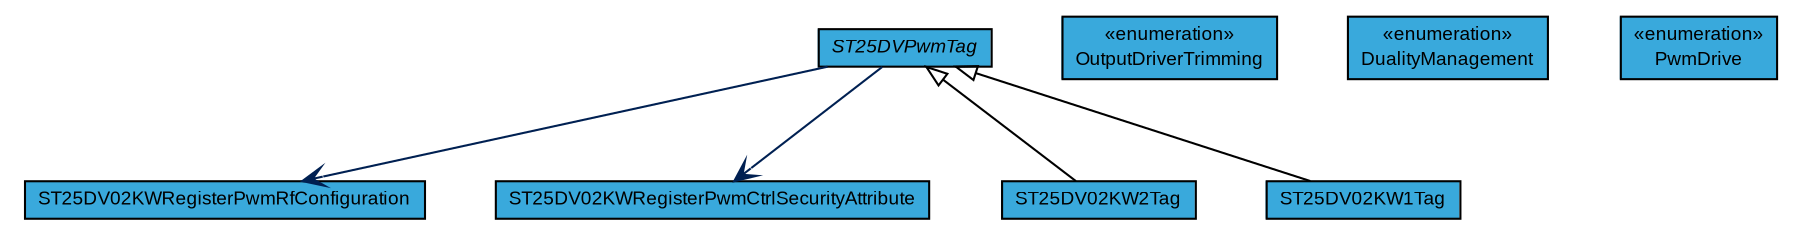 #!/usr/local/bin/dot
#
# Class diagram 
# Generated by UMLGraph version R5_7_2-3-gee82a7 (http://www.umlgraph.org/)
#

digraph G {
	edge [fontname="arial",fontsize=10,labelfontname="arial",labelfontsize=10];
	node [fontname="arial",fontsize=10,shape=plaintext];
	nodesep=0.25;
	ranksep=0.5;
	// com.st.st25sdk.type5.st25dvpwm.ST25DVPwmTag
	c2407 [label=<<table title="com.st.st25sdk.type5.st25dvpwm.ST25DVPwmTag" border="0" cellborder="1" cellspacing="0" cellpadding="2" port="p" bgcolor="#39a9dc" href="./ST25DVPwmTag.html">
		<tr><td><table border="0" cellspacing="0" cellpadding="1">
<tr><td align="center" balign="center"><font face="arial italic"> ST25DVPwmTag </font></td></tr>
		</table></td></tr>
		</table>>, URL="./ST25DVPwmTag.html", fontname="arial", fontcolor="black", fontsize=9.0];
	// com.st.st25sdk.type5.st25dvpwm.ST25DV02KWRegisterPwmRfConfiguration
	c2408 [label=<<table title="com.st.st25sdk.type5.st25dvpwm.ST25DV02KWRegisterPwmRfConfiguration" border="0" cellborder="1" cellspacing="0" cellpadding="2" port="p" bgcolor="#39a9dc" href="./ST25DV02KWRegisterPwmRfConfiguration.html">
		<tr><td><table border="0" cellspacing="0" cellpadding="1">
<tr><td align="center" balign="center"> ST25DV02KWRegisterPwmRfConfiguration </td></tr>
		</table></td></tr>
		</table>>, URL="./ST25DV02KWRegisterPwmRfConfiguration.html", fontname="arial", fontcolor="black", fontsize=9.0];
	// com.st.st25sdk.type5.st25dvpwm.ST25DV02KWRegisterPwmRfConfiguration.OutputDriverTrimming
	c2409 [label=<<table title="com.st.st25sdk.type5.st25dvpwm.ST25DV02KWRegisterPwmRfConfiguration.OutputDriverTrimming" border="0" cellborder="1" cellspacing="0" cellpadding="2" port="p" bgcolor="#39a9dc" href="./ST25DV02KWRegisterPwmRfConfiguration.OutputDriverTrimming.html">
		<tr><td><table border="0" cellspacing="0" cellpadding="1">
<tr><td align="center" balign="center"> &#171;enumeration&#187; </td></tr>
<tr><td align="center" balign="center"> OutputDriverTrimming </td></tr>
		</table></td></tr>
		</table>>, URL="./ST25DV02KWRegisterPwmRfConfiguration.OutputDriverTrimming.html", fontname="arial", fontcolor="black", fontsize=9.0];
	// com.st.st25sdk.type5.st25dvpwm.ST25DV02KWRegisterPwmRfConfiguration.DualityManagement
	c2410 [label=<<table title="com.st.st25sdk.type5.st25dvpwm.ST25DV02KWRegisterPwmRfConfiguration.DualityManagement" border="0" cellborder="1" cellspacing="0" cellpadding="2" port="p" bgcolor="#39a9dc" href="./ST25DV02KWRegisterPwmRfConfiguration.DualityManagement.html">
		<tr><td><table border="0" cellspacing="0" cellpadding="1">
<tr><td align="center" balign="center"> &#171;enumeration&#187; </td></tr>
<tr><td align="center" balign="center"> DualityManagement </td></tr>
		</table></td></tr>
		</table>>, URL="./ST25DV02KWRegisterPwmRfConfiguration.DualityManagement.html", fontname="arial", fontcolor="black", fontsize=9.0];
	// com.st.st25sdk.type5.st25dvpwm.ST25DV02KWRegisterPwmRfConfiguration.PwmDrive
	c2411 [label=<<table title="com.st.st25sdk.type5.st25dvpwm.ST25DV02KWRegisterPwmRfConfiguration.PwmDrive" border="0" cellborder="1" cellspacing="0" cellpadding="2" port="p" bgcolor="#39a9dc" href="./ST25DV02KWRegisterPwmRfConfiguration.PwmDrive.html">
		<tr><td><table border="0" cellspacing="0" cellpadding="1">
<tr><td align="center" balign="center"> &#171;enumeration&#187; </td></tr>
<tr><td align="center" balign="center"> PwmDrive </td></tr>
		</table></td></tr>
		</table>>, URL="./ST25DV02KWRegisterPwmRfConfiguration.PwmDrive.html", fontname="arial", fontcolor="black", fontsize=9.0];
	// com.st.st25sdk.type5.st25dvpwm.ST25DV02KWRegisterPwmCtrlSecurityAttribute
	c2412 [label=<<table title="com.st.st25sdk.type5.st25dvpwm.ST25DV02KWRegisterPwmCtrlSecurityAttribute" border="0" cellborder="1" cellspacing="0" cellpadding="2" port="p" bgcolor="#39a9dc" href="./ST25DV02KWRegisterPwmCtrlSecurityAttribute.html">
		<tr><td><table border="0" cellspacing="0" cellpadding="1">
<tr><td align="center" balign="center"> ST25DV02KWRegisterPwmCtrlSecurityAttribute </td></tr>
		</table></td></tr>
		</table>>, URL="./ST25DV02KWRegisterPwmCtrlSecurityAttribute.html", fontname="arial", fontcolor="black", fontsize=9.0];
	// com.st.st25sdk.type5.st25dvpwm.ST25DV02KW2Tag
	c2413 [label=<<table title="com.st.st25sdk.type5.st25dvpwm.ST25DV02KW2Tag" border="0" cellborder="1" cellspacing="0" cellpadding="2" port="p" bgcolor="#39a9dc" href="./ST25DV02KW2Tag.html">
		<tr><td><table border="0" cellspacing="0" cellpadding="1">
<tr><td align="center" balign="center"> ST25DV02KW2Tag </td></tr>
		</table></td></tr>
		</table>>, URL="./ST25DV02KW2Tag.html", fontname="arial", fontcolor="black", fontsize=9.0];
	// com.st.st25sdk.type5.st25dvpwm.ST25DV02KW1Tag
	c2414 [label=<<table title="com.st.st25sdk.type5.st25dvpwm.ST25DV02KW1Tag" border="0" cellborder="1" cellspacing="0" cellpadding="2" port="p" bgcolor="#39a9dc" href="./ST25DV02KW1Tag.html">
		<tr><td><table border="0" cellspacing="0" cellpadding="1">
<tr><td align="center" balign="center"> ST25DV02KW1Tag </td></tr>
		</table></td></tr>
		</table>>, URL="./ST25DV02KW1Tag.html", fontname="arial", fontcolor="black", fontsize=9.0];
	//com.st.st25sdk.type5.st25dvpwm.ST25DV02KW2Tag extends com.st.st25sdk.type5.st25dvpwm.ST25DVPwmTag
	c2407:p -> c2413:p [dir=back,arrowtail=empty];
	//com.st.st25sdk.type5.st25dvpwm.ST25DV02KW1Tag extends com.st.st25sdk.type5.st25dvpwm.ST25DVPwmTag
	c2407:p -> c2414:p [dir=back,arrowtail=empty];
	// com.st.st25sdk.type5.st25dvpwm.ST25DVPwmTag NAVASSOC com.st.st25sdk.type5.st25dvpwm.ST25DV02KWRegisterPwmCtrlSecurityAttribute
	c2407:p -> c2412:p [taillabel="", label="", headlabel="", fontname="arial", fontcolor="#002052", fontsize=10.0, color="#002052", arrowhead=open];
	// com.st.st25sdk.type5.st25dvpwm.ST25DVPwmTag NAVASSOC com.st.st25sdk.type5.st25dvpwm.ST25DV02KWRegisterPwmRfConfiguration
	c2407:p -> c2408:p [taillabel="", label="", headlabel="", fontname="arial", fontcolor="#002052", fontsize=10.0, color="#002052", arrowhead=open];
}

